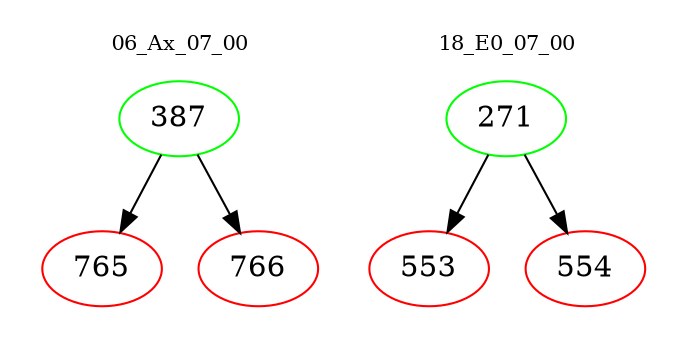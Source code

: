 digraph{
subgraph cluster_0 {
color = white
label = "06_Ax_07_00";
fontsize=10;
T0_387 [label="387", color="green"]
T0_387 -> T0_765 [color="black"]
T0_765 [label="765", color="red"]
T0_387 -> T0_766 [color="black"]
T0_766 [label="766", color="red"]
}
subgraph cluster_1 {
color = white
label = "18_E0_07_00";
fontsize=10;
T1_271 [label="271", color="green"]
T1_271 -> T1_553 [color="black"]
T1_553 [label="553", color="red"]
T1_271 -> T1_554 [color="black"]
T1_554 [label="554", color="red"]
}
}
